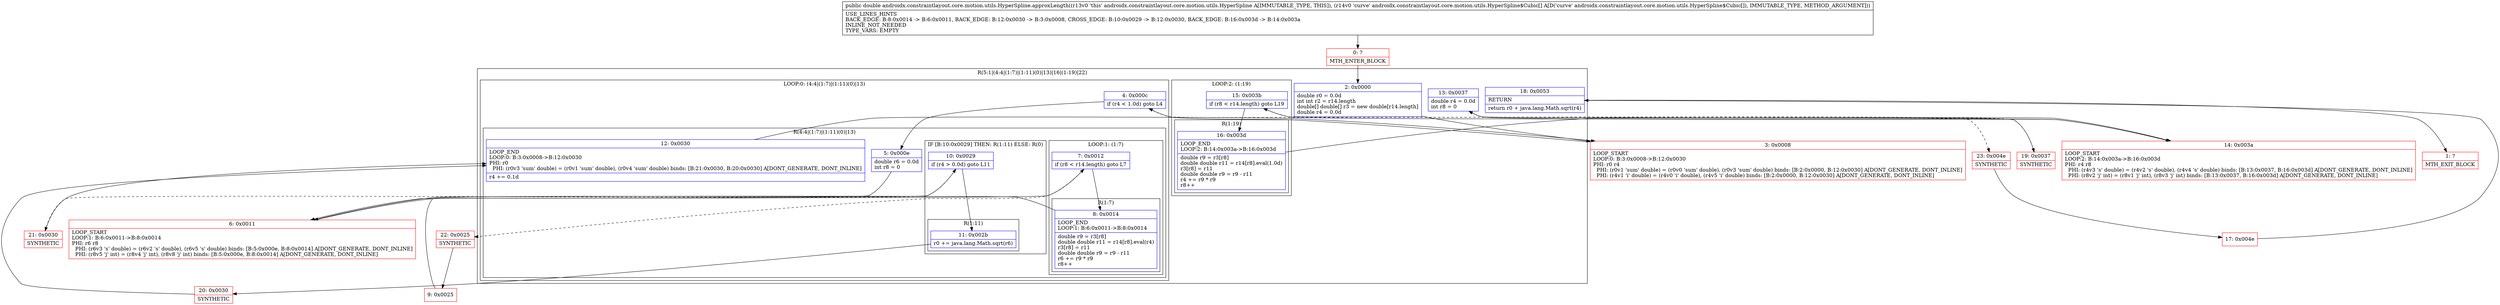digraph "CFG forandroidx.constraintlayout.core.motion.utils.HyperSpline.approxLength([Landroidx\/constraintlayout\/core\/motion\/utils\/HyperSpline$Cubic;)D" {
subgraph cluster_Region_1382463263 {
label = "R(5:1|(4:4|(1:7)|(1:11)(0)|13)|16|(1:19)|22)";
node [shape=record,color=blue];
Node_2 [shape=record,label="{2\:\ 0x0000|double r0 = 0.0d\lint int r2 = r14.length\ldouble[] double[] r3 = new double[r14.length]\ldouble r4 = 0.0d\l}"];
subgraph cluster_LoopRegion_1862580944 {
label = "LOOP:0: (4:4|(1:7)|(1:11)(0)|13)";
node [shape=record,color=blue];
Node_4 [shape=record,label="{4\:\ 0x000c|if (r4 \< 1.0d) goto L4\l}"];
subgraph cluster_Region_2056597223 {
label = "R(4:4|(1:7)|(1:11)(0)|13)";
node [shape=record,color=blue];
Node_5 [shape=record,label="{5\:\ 0x000e|double r6 = 0.0d\lint r8 = 0\l}"];
subgraph cluster_LoopRegion_1594222363 {
label = "LOOP:1: (1:7)";
node [shape=record,color=blue];
Node_7 [shape=record,label="{7\:\ 0x0012|if (r8 \< r14.length) goto L7\l}"];
subgraph cluster_Region_829943591 {
label = "R(1:7)";
node [shape=record,color=blue];
Node_8 [shape=record,label="{8\:\ 0x0014|LOOP_END\lLOOP:1: B:6:0x0011\-\>B:8:0x0014\l|double r9 = r3[r8]\ldouble double r11 = r14[r8].eval(r4)\lr3[r8] = r11\ldouble double r9 = r9 \- r11\lr6 += r9 * r9\lr8++\l}"];
}
}
subgraph cluster_IfRegion_1947592773 {
label = "IF [B:10:0x0029] THEN: R(1:11) ELSE: R(0)";
node [shape=record,color=blue];
Node_10 [shape=record,label="{10\:\ 0x0029|if (r4 \> 0.0d) goto L11\l}"];
subgraph cluster_Region_1668205898 {
label = "R(1:11)";
node [shape=record,color=blue];
Node_11 [shape=record,label="{11\:\ 0x002b|r0 += java.lang.Math.sqrt(r6)\l}"];
}
subgraph cluster_Region_469405177 {
label = "R(0)";
node [shape=record,color=blue];
}
}
Node_12 [shape=record,label="{12\:\ 0x0030|LOOP_END\lLOOP:0: B:3:0x0008\-\>B:12:0x0030\lPHI: r0 \l  PHI: (r0v3 'sum' double) = (r0v1 'sum' double), (r0v4 'sum' double) binds: [B:21:0x0030, B:20:0x0030] A[DONT_GENERATE, DONT_INLINE]\l|r4 += 0.1d\l}"];
}
}
Node_13 [shape=record,label="{13\:\ 0x0037|double r4 = 0.0d\lint r8 = 0\l}"];
subgraph cluster_LoopRegion_362614082 {
label = "LOOP:2: (1:19)";
node [shape=record,color=blue];
Node_15 [shape=record,label="{15\:\ 0x003b|if (r8 \< r14.length) goto L19\l}"];
subgraph cluster_Region_138230407 {
label = "R(1:19)";
node [shape=record,color=blue];
Node_16 [shape=record,label="{16\:\ 0x003d|LOOP_END\lLOOP:2: B:14:0x003a\-\>B:16:0x003d\l|double r9 = r3[r8]\ldouble double r11 = r14[r8].eval(1.0d)\lr3[r8] = r11\ldouble double r9 = r9 \- r11\lr4 += r9 * r9\lr8++\l}"];
}
}
Node_18 [shape=record,label="{18\:\ 0x0053|RETURN\l|return r0 + java.lang.Math.sqrt(r4)\l}"];
}
Node_0 [shape=record,color=red,label="{0\:\ ?|MTH_ENTER_BLOCK\l}"];
Node_3 [shape=record,color=red,label="{3\:\ 0x0008|LOOP_START\lLOOP:0: B:3:0x0008\-\>B:12:0x0030\lPHI: r0 r4 \l  PHI: (r0v1 'sum' double) = (r0v0 'sum' double), (r0v3 'sum' double) binds: [B:2:0x0000, B:12:0x0030] A[DONT_GENERATE, DONT_INLINE]\l  PHI: (r4v1 'i' double) = (r4v0 'i' double), (r4v5 'i' double) binds: [B:2:0x0000, B:12:0x0030] A[DONT_GENERATE, DONT_INLINE]\l}"];
Node_6 [shape=record,color=red,label="{6\:\ 0x0011|LOOP_START\lLOOP:1: B:6:0x0011\-\>B:8:0x0014\lPHI: r6 r8 \l  PHI: (r6v3 's' double) = (r6v2 's' double), (r6v5 's' double) binds: [B:5:0x000e, B:8:0x0014] A[DONT_GENERATE, DONT_INLINE]\l  PHI: (r8v5 'j' int) = (r8v4 'j' int), (r8v8 'j' int) binds: [B:5:0x000e, B:8:0x0014] A[DONT_GENERATE, DONT_INLINE]\l}"];
Node_22 [shape=record,color=red,label="{22\:\ 0x0025|SYNTHETIC\l}"];
Node_9 [shape=record,color=red,label="{9\:\ 0x0025}"];
Node_20 [shape=record,color=red,label="{20\:\ 0x0030|SYNTHETIC\l}"];
Node_21 [shape=record,color=red,label="{21\:\ 0x0030|SYNTHETIC\l}"];
Node_19 [shape=record,color=red,label="{19\:\ 0x0037|SYNTHETIC\l}"];
Node_14 [shape=record,color=red,label="{14\:\ 0x003a|LOOP_START\lLOOP:2: B:14:0x003a\-\>B:16:0x003d\lPHI: r4 r8 \l  PHI: (r4v3 's' double) = (r4v2 's' double), (r4v4 's' double) binds: [B:13:0x0037, B:16:0x003d] A[DONT_GENERATE, DONT_INLINE]\l  PHI: (r8v2 'j' int) = (r8v1 'j' int), (r8v3 'j' int) binds: [B:13:0x0037, B:16:0x003d] A[DONT_GENERATE, DONT_INLINE]\l}"];
Node_23 [shape=record,color=red,label="{23\:\ 0x004e|SYNTHETIC\l}"];
Node_17 [shape=record,color=red,label="{17\:\ 0x004e}"];
Node_1 [shape=record,color=red,label="{1\:\ ?|MTH_EXIT_BLOCK\l}"];
MethodNode[shape=record,label="{public double androidx.constraintlayout.core.motion.utils.HyperSpline.approxLength((r13v0 'this' androidx.constraintlayout.core.motion.utils.HyperSpline A[IMMUTABLE_TYPE, THIS]), (r14v0 'curve' androidx.constraintlayout.core.motion.utils.HyperSpline$Cubic[] A[D('curve' androidx.constraintlayout.core.motion.utils.HyperSpline$Cubic[]), IMMUTABLE_TYPE, METHOD_ARGUMENT]))  | USE_LINES_HINTS\lBACK_EDGE: B:8:0x0014 \-\> B:6:0x0011, BACK_EDGE: B:12:0x0030 \-\> B:3:0x0008, CROSS_EDGE: B:10:0x0029 \-\> B:12:0x0030, BACK_EDGE: B:16:0x003d \-\> B:14:0x003a\lINLINE_NOT_NEEDED\lTYPE_VARS: EMPTY\l}"];
MethodNode -> Node_0;Node_2 -> Node_3;
Node_4 -> Node_5;
Node_4 -> Node_19[style=dashed];
Node_5 -> Node_6;
Node_7 -> Node_8;
Node_7 -> Node_22[style=dashed];
Node_8 -> Node_6;
Node_10 -> Node_11;
Node_10 -> Node_21[style=dashed];
Node_11 -> Node_20;
Node_12 -> Node_3;
Node_13 -> Node_14;
Node_15 -> Node_16;
Node_15 -> Node_23[style=dashed];
Node_16 -> Node_14;
Node_18 -> Node_1;
Node_0 -> Node_2;
Node_3 -> Node_4;
Node_6 -> Node_7;
Node_22 -> Node_9;
Node_9 -> Node_10;
Node_20 -> Node_12;
Node_21 -> Node_12;
Node_19 -> Node_13;
Node_14 -> Node_15;
Node_23 -> Node_17;
Node_17 -> Node_18;
}


